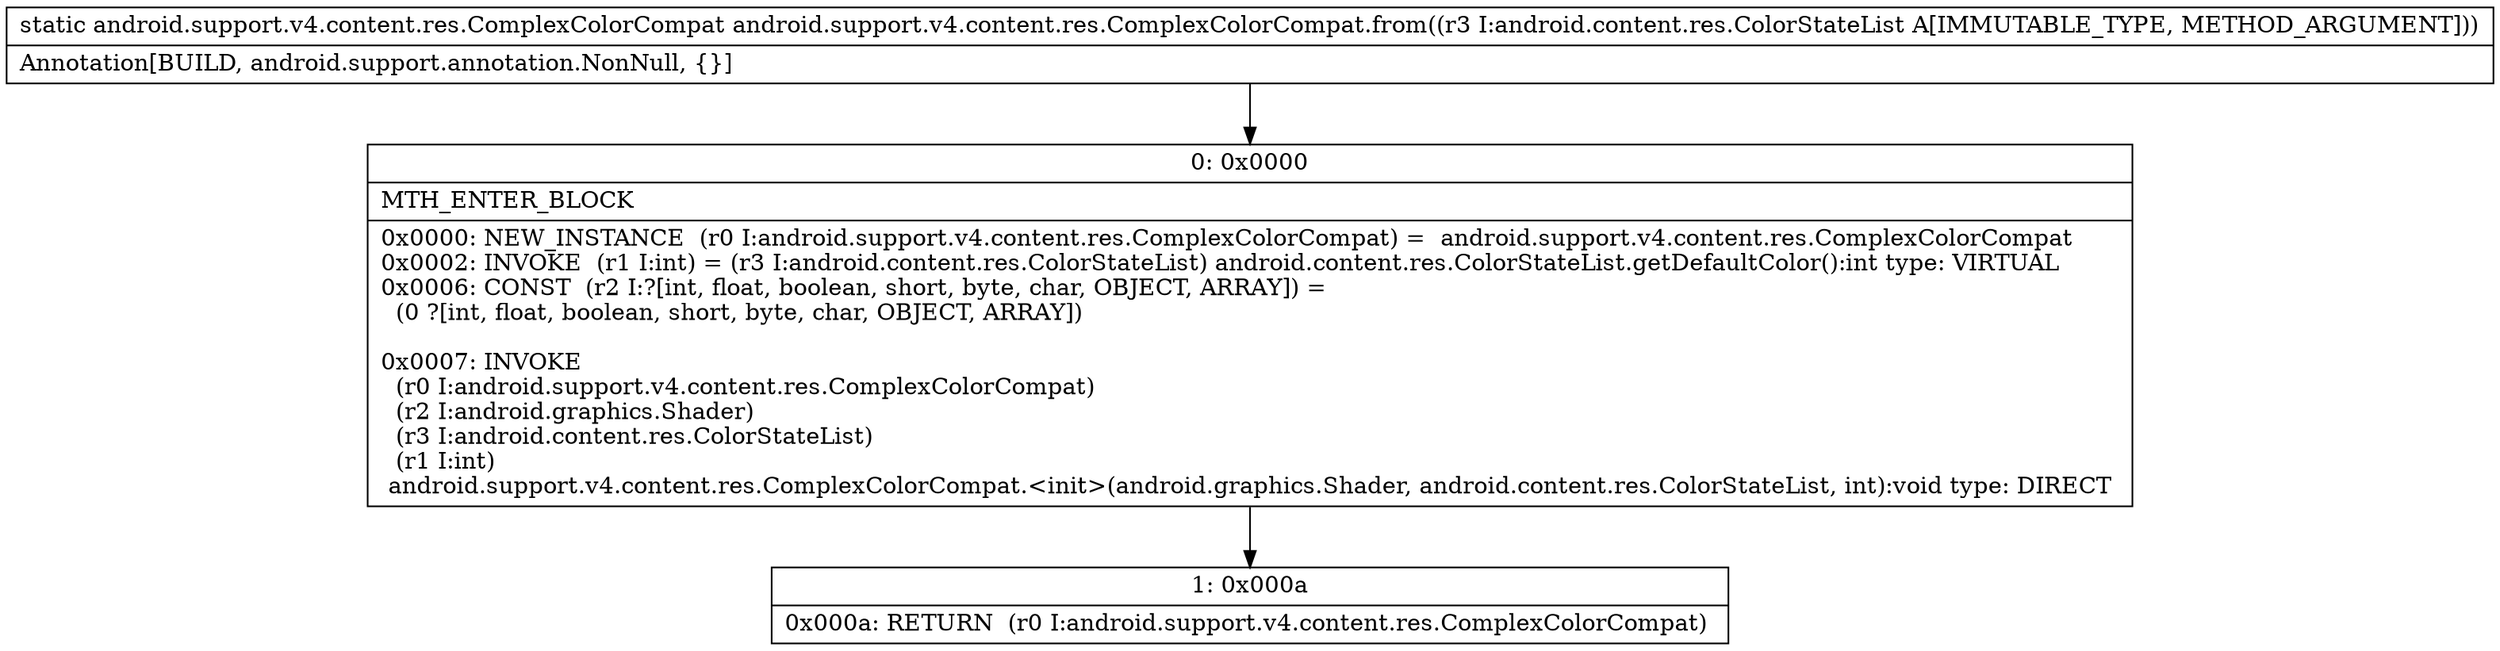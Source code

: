 digraph "CFG forandroid.support.v4.content.res.ComplexColorCompat.from(Landroid\/content\/res\/ColorStateList;)Landroid\/support\/v4\/content\/res\/ComplexColorCompat;" {
Node_0 [shape=record,label="{0\:\ 0x0000|MTH_ENTER_BLOCK\l|0x0000: NEW_INSTANCE  (r0 I:android.support.v4.content.res.ComplexColorCompat) =  android.support.v4.content.res.ComplexColorCompat \l0x0002: INVOKE  (r1 I:int) = (r3 I:android.content.res.ColorStateList) android.content.res.ColorStateList.getDefaultColor():int type: VIRTUAL \l0x0006: CONST  (r2 I:?[int, float, boolean, short, byte, char, OBJECT, ARRAY]) = \l  (0 ?[int, float, boolean, short, byte, char, OBJECT, ARRAY])\l \l0x0007: INVOKE  \l  (r0 I:android.support.v4.content.res.ComplexColorCompat)\l  (r2 I:android.graphics.Shader)\l  (r3 I:android.content.res.ColorStateList)\l  (r1 I:int)\l android.support.v4.content.res.ComplexColorCompat.\<init\>(android.graphics.Shader, android.content.res.ColorStateList, int):void type: DIRECT \l}"];
Node_1 [shape=record,label="{1\:\ 0x000a|0x000a: RETURN  (r0 I:android.support.v4.content.res.ComplexColorCompat) \l}"];
MethodNode[shape=record,label="{static android.support.v4.content.res.ComplexColorCompat android.support.v4.content.res.ComplexColorCompat.from((r3 I:android.content.res.ColorStateList A[IMMUTABLE_TYPE, METHOD_ARGUMENT]))  | Annotation[BUILD, android.support.annotation.NonNull, \{\}]\l}"];
MethodNode -> Node_0;
Node_0 -> Node_1;
}

